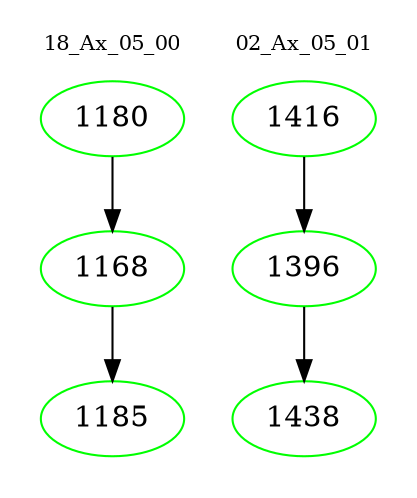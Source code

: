 digraph{
subgraph cluster_0 {
color = white
label = "18_Ax_05_00";
fontsize=10;
T0_1180 [label="1180", color="green"]
T0_1180 -> T0_1168 [color="black"]
T0_1168 [label="1168", color="green"]
T0_1168 -> T0_1185 [color="black"]
T0_1185 [label="1185", color="green"]
}
subgraph cluster_1 {
color = white
label = "02_Ax_05_01";
fontsize=10;
T1_1416 [label="1416", color="green"]
T1_1416 -> T1_1396 [color="black"]
T1_1396 [label="1396", color="green"]
T1_1396 -> T1_1438 [color="black"]
T1_1438 [label="1438", color="green"]
}
}
